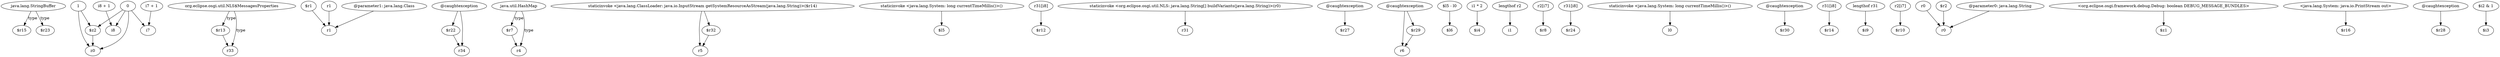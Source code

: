 digraph g {
0[label="java.lang.StringBuffer"]
1[label="$r15"]
0->1[label="type"]
2[label="i8 + 1"]
3[label="i8"]
2->3[label=""]
4[label="org.eclipse.osgi.util.NLS$MessagesProperties"]
5[label="$r13"]
4->5[label="type"]
6[label="1"]
7[label="z0"]
6->7[label=""]
8[label="0"]
8->7[label=""]
9[label="$r1"]
10[label="r1"]
9->10[label=""]
11[label="$r22"]
12[label="r34"]
11->12[label=""]
13[label="$r7"]
14[label="r4"]
13->14[label=""]
15[label="staticinvoke <java.lang.ClassLoader: java.io.InputStream getSystemResourceAsStream(java.lang.String)>($r14)"]
16[label="r5"]
15->16[label=""]
17[label="staticinvoke <java.lang.System: long currentTimeMillis()>()"]
18[label="$l5"]
17->18[label=""]
19[label="@caughtexception"]
19->12[label=""]
20[label="r31[i8]"]
21[label="$r12"]
20->21[label=""]
22[label="r33"]
4->22[label="type"]
23[label="staticinvoke <org.eclipse.osgi.util.NLS: java.lang.String[] buildVariants(java.lang.String)>(r0)"]
24[label="r31"]
23->24[label=""]
25[label="java.util.HashMap"]
25->14[label="type"]
25->13[label="type"]
26[label="$r23"]
0->26[label="type"]
27[label="@caughtexception"]
28[label="$r27"]
27->28[label=""]
29[label="$r32"]
29->16[label=""]
30[label="@caughtexception"]
31[label="r6"]
30->31[label=""]
32[label="$z2"]
32->7[label=""]
33[label="$l5 - l0"]
34[label="$l6"]
33->34[label=""]
35[label="i7 + 1"]
36[label="i7"]
35->36[label=""]
5->22[label=""]
37[label="i1 * 2"]
38[label="$i4"]
37->38[label=""]
39[label="lengthof r2"]
40[label="i1"]
39->40[label=""]
41[label="r1"]
41->10[label=""]
42[label="r2[i7]"]
43[label="$r8"]
42->43[label=""]
44[label="r31[i8]"]
45[label="$r24"]
44->45[label=""]
46[label="staticinvoke <java.lang.System: long currentTimeMillis()>()"]
47[label="l0"]
46->47[label=""]
15->29[label=""]
48[label="@caughtexception"]
49[label="$r30"]
48->49[label=""]
8->3[label=""]
50[label="r31[i8]"]
51[label="$r14"]
50->51[label=""]
52[label="lengthof r31"]
53[label="$i9"]
52->53[label=""]
54[label="r2[i7]"]
55[label="$r10"]
54->55[label=""]
56[label="r0"]
57[label="r0"]
56->57[label=""]
58[label="$r2"]
58->57[label=""]
59[label="$r29"]
59->31[label=""]
60[label="<org.eclipse.osgi.framework.debug.Debug: boolean DEBUG_MESSAGE_BUNDLES>"]
61[label="$z1"]
60->61[label=""]
19->11[label=""]
62[label="<java.lang.System: java.io.PrintStream out>"]
63[label="$r16"]
62->63[label=""]
64[label="@caughtexception"]
65[label="$r28"]
64->65[label=""]
66[label="@parameter1: java.lang.Class"]
66->10[label=""]
67[label="@parameter0: java.lang.String"]
67->57[label=""]
68[label="$i2 & 1"]
69[label="$i3"]
68->69[label=""]
8->36[label=""]
6->32[label=""]
8->32[label=""]
30->59[label=""]
}